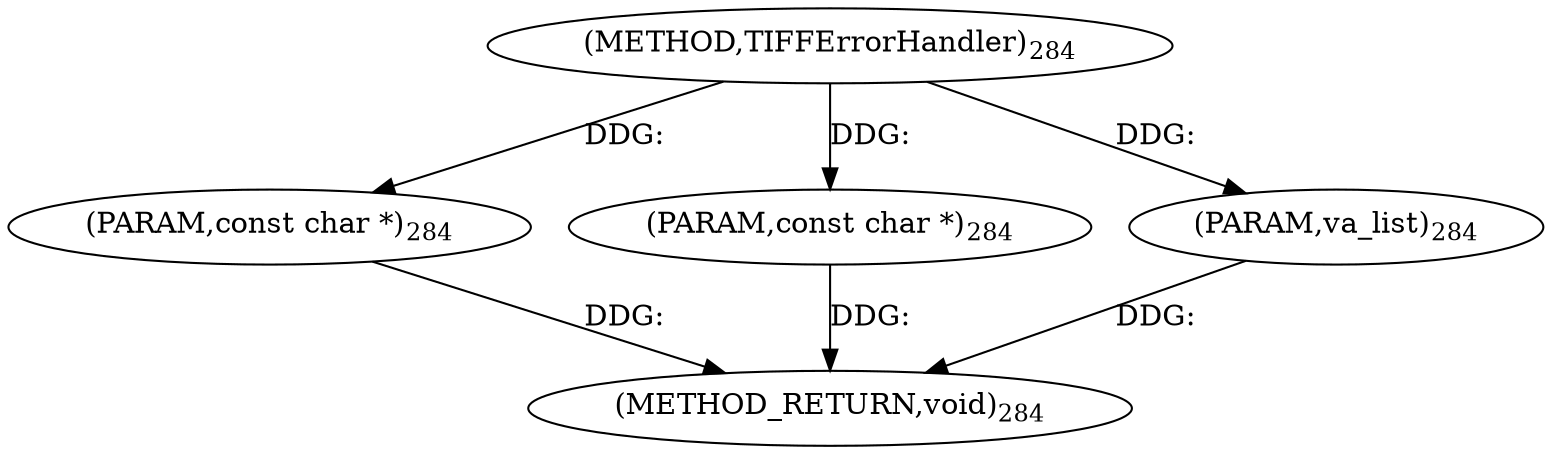 digraph "TIFFErrorHandler" {  
"8287" [label = <(METHOD,TIFFErrorHandler)<SUB>284</SUB>> ]
"8291" [label = <(METHOD_RETURN,void)<SUB>284</SUB>> ]
"8288" [label = <(PARAM,const char *)<SUB>284</SUB>> ]
"8289" [label = <(PARAM,const char *)<SUB>284</SUB>> ]
"8290" [label = <(PARAM,va_list)<SUB>284</SUB>> ]
  "8288" -> "8291"  [ label = "DDG: "] 
  "8289" -> "8291"  [ label = "DDG: "] 
  "8290" -> "8291"  [ label = "DDG: "] 
  "8287" -> "8288"  [ label = "DDG: "] 
  "8287" -> "8289"  [ label = "DDG: "] 
  "8287" -> "8290"  [ label = "DDG: "] 
}

